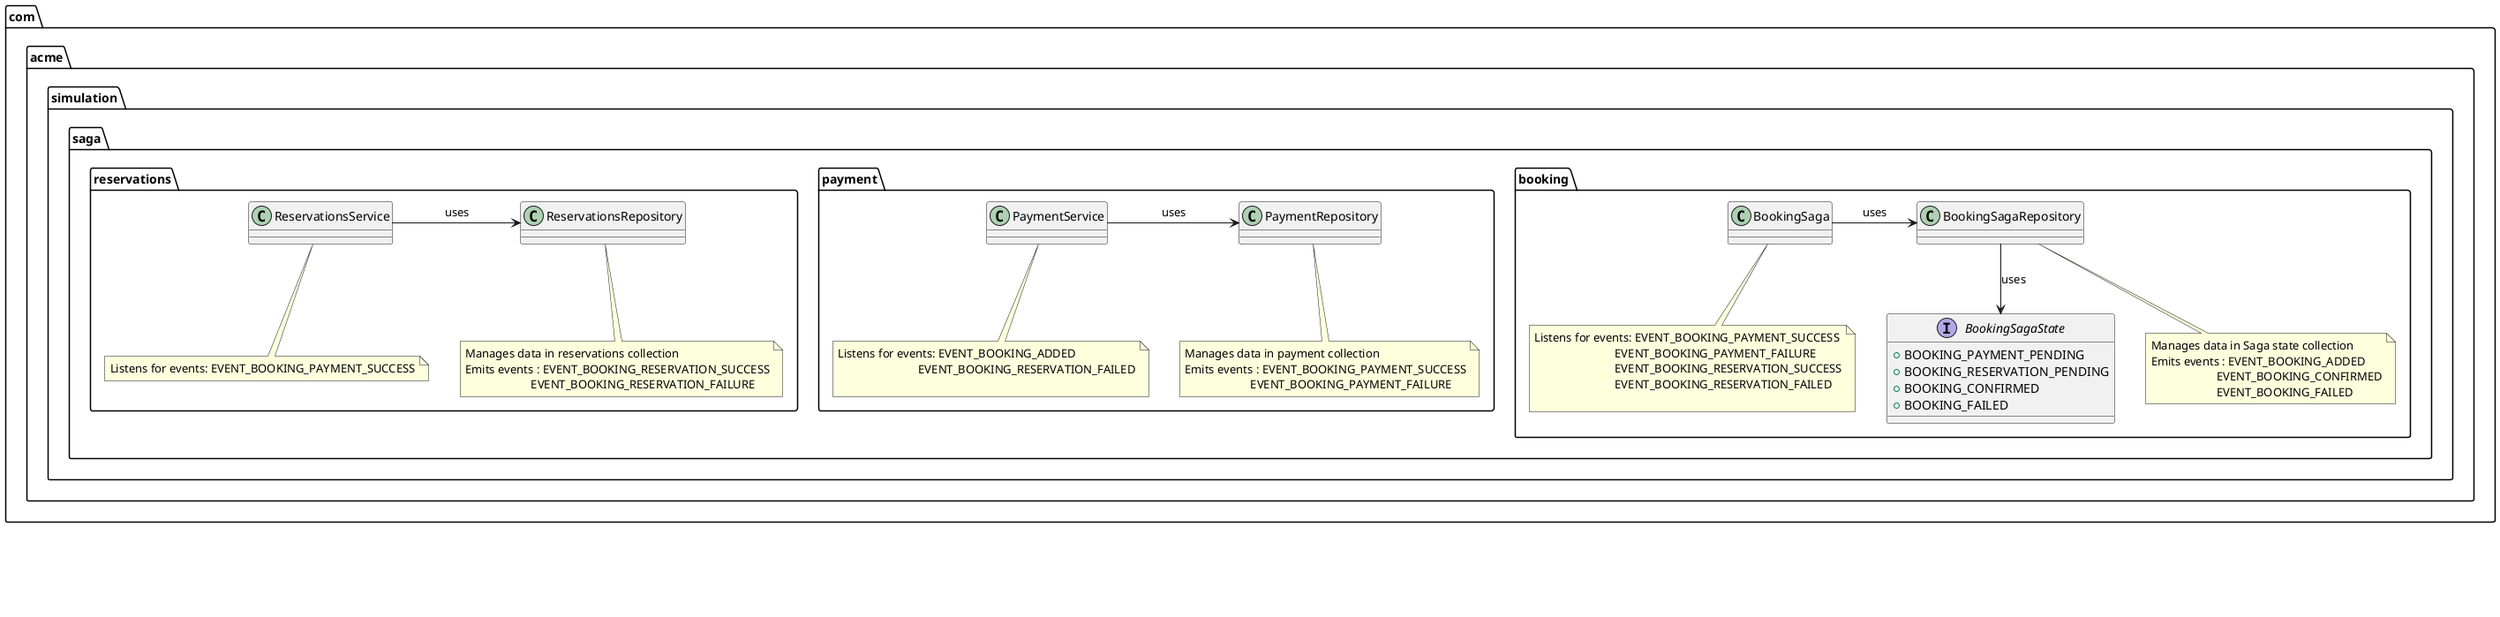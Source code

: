 @startuml

top to bottom direction

package com.acme.simulation.saga.booking {
    class BookingSaga
    note bottom of BookingSaga
        Listens for events: EVENT_BOOKING_PAYMENT_SUCCESS
                                   EVENT_BOOKING_PAYMENT_FAILURE
                                   EVENT_BOOKING_RESERVATION_SUCCESS
                                   EVENT_BOOKING_RESERVATION_FAILED

    end note
    class BookingSagaRepository
    note bottom of BookingSagaRepository
        Manages data in Saga state collection
        Emits events : EVENT_BOOKING_ADDED
                              EVENT_BOOKING_CONFIRMED
                              EVENT_BOOKING_FAILED
    end note

    interface BookingSagaState {
        + BOOKING_PAYMENT_PENDING
        + BOOKING_RESERVATION_PENDING
        + BOOKING_CONFIRMED
        + BOOKING_FAILED
    }

    BookingSaga -> BookingSagaRepository : uses
    BookingSagaRepository --> BookingSagaState : uses
}

package com.acme.simulation.saga.payment {
    class PaymentService
    note bottom of PaymentService
        Listens for events: EVENT_BOOKING_ADDED
                                   EVENT_BOOKING_RESERVATION_FAILED

    end note
    class PaymentRepository
    note bottom of PaymentRepository
        Manages data in payment collection
        Emits events : EVENT_BOOKING_PAYMENT_SUCCESS
                              EVENT_BOOKING_PAYMENT_FAILURE
    end note

    PaymentService -> PaymentRepository : uses
}

package com.acme.simulation.saga.reservations {
    class ReservationsService
    note bottom of ReservationsService
        Listens for events: EVENT_BOOKING_PAYMENT_SUCCESS
    end note
    class ReservationsRepository
    note bottom of ReservationsRepository
        Manages data in reservations collection
        Emits events : EVENT_BOOKING_RESERVATION_SUCCESS
                              EVENT_BOOKING_RESERVATION_FAILURE
    end note

    ReservationsService -> ReservationsRepository : uses
}



title   ""
footer "\n\n\n\n\n\n"
@enduml